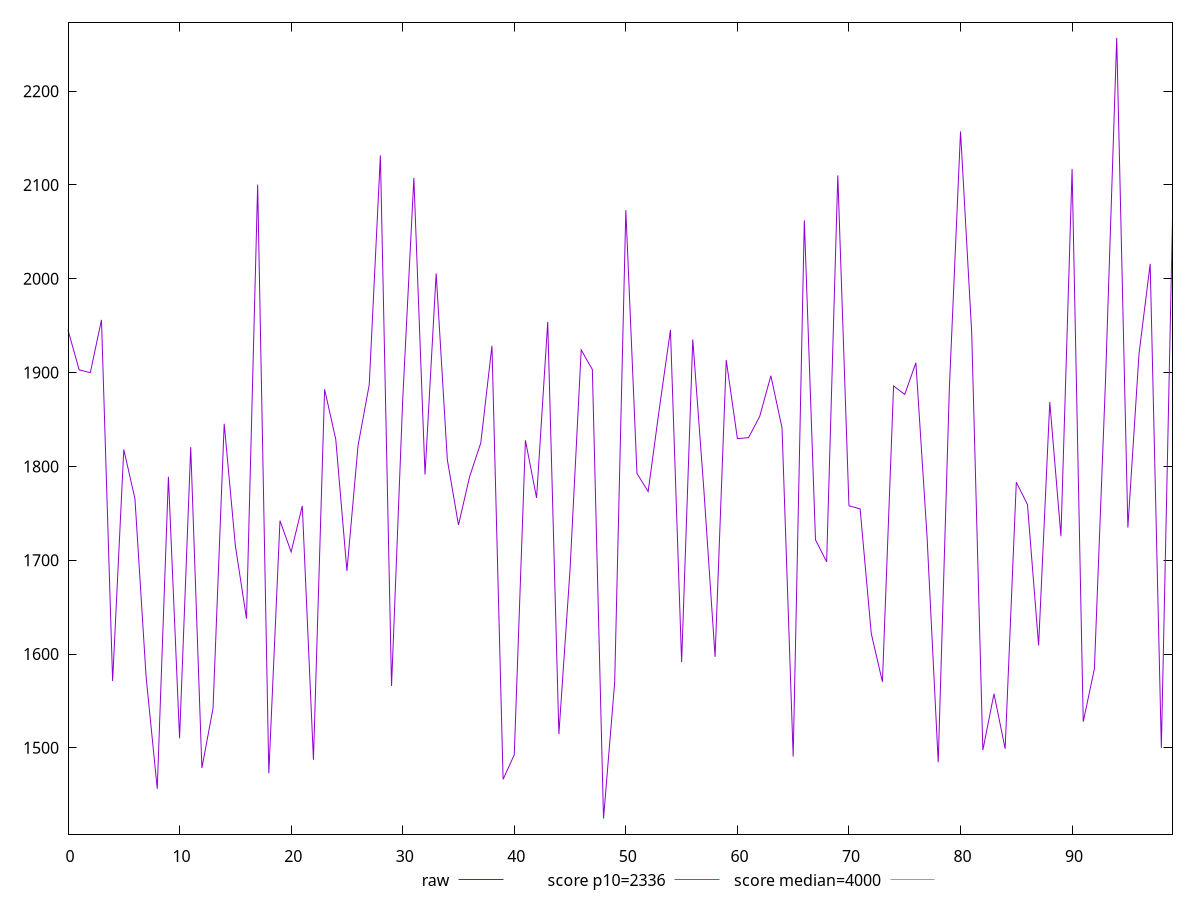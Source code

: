reset

$raw <<EOF
0 1945.3885
1 1902.9435
2 1899.9724999999999
3 1956.234
4 1571.19
5 1818.008
6 1765.503
7 1575.75
8 1456.359
9 1788.8775000000003
10 1510.236
11 1820.4909999999995
12 1478.4869999999999
13 1542.1550000000002
14 1845.4650000000004
15 1715.5324999999998
16 1637.699
17 2100.3274999999994
18 1472.8139999999999
19 1742.1949999999997
20 1708.8390000000002
21 1757.9434999999999
22 1487.283
23 1882.2415
24 1828.8984999999998
25 1688.625
26 1822.2675
27 1886.9689999999998
28 2131.522
29 1565.9279999999999
30 1870.6875000000002
31 2107.4775
32 1791.304
33 2005.686
34 1807.0675
35 1737.6404999999997
36 1789.1059999999998
37 1825.0975
38 1928.5990000000002
39 1466.4180000000001
40 1492.5480000000002
41 1827.8485
42 1766.4239999999998
43 1954.0330000000001
44 1514.634
45 1690.2110000000002
46 1924.1250000000002
47 1903.27
48 1424.638
49 1569.669
50 2073.196
51 1792.4675000000002
52 1773.2205000000004
53 1861.23
54 1945.4415000000001
55 1591.3920000000003
56 1935.257
57 1774.0800000000004
58 1596.993
59 1913.3400000000001
60 1829.6399999999999
61 1830.6495
62 1853.247
63 1896.6419999999998
64 1841.0955000000004
65 1490.666
66 2062.2650000000003
67 1721.6979999999999
68 1698.2710000000002
69 2110.2670000000003
70 1758.025
71 1754.7069999999999
72 1621.815
73 1570.3319999999999
74 1885.7355000000002
75 1876.7025
76 1910.4750000000001
77 1724.8975
78 1484.655
79 1883.4095
80 2157.081
81 1943.0600000000004
82 1497.4830000000002
83 1557.645
84 1499.031
85 1783.158
86 1759.3695000000002
87 1609.134
88 1868.6269999999997
89 1725.6479999999997
90 2117.035
91 1527.858
92 1584.2669999999998
93 1892.9199999999996
94 2256.7825000000003
95 1734.7949999999996
96 1920.15
97 2015.926
98 1499.8740000000003
99 2063.62
EOF

set key outside below
set xrange [0:99]
set yrange [1407.9951099999998:2273.4253900000003]
set trange [1407.9951099999998:2273.4253900000003]
set terminal svg size 640, 500 enhanced background rgb 'white'
set output "reports/report_00027_2021-02-24T12-40-31.850Z/first-contentful-paint/samples/music/raw/values.svg"

plot $raw title "raw" with line, \
     2336 title "score p10=2336", \
     4000 title "score median=4000"

reset
